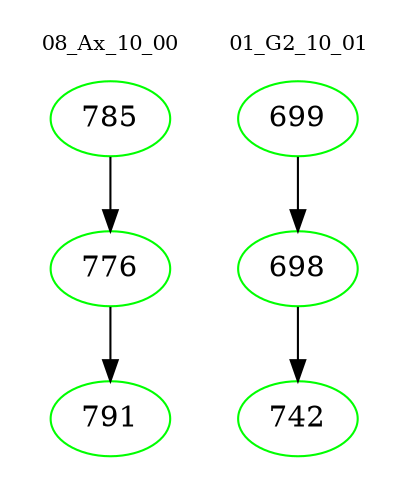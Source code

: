 digraph{
subgraph cluster_0 {
color = white
label = "08_Ax_10_00";
fontsize=10;
T0_785 [label="785", color="green"]
T0_785 -> T0_776 [color="black"]
T0_776 [label="776", color="green"]
T0_776 -> T0_791 [color="black"]
T0_791 [label="791", color="green"]
}
subgraph cluster_1 {
color = white
label = "01_G2_10_01";
fontsize=10;
T1_699 [label="699", color="green"]
T1_699 -> T1_698 [color="black"]
T1_698 [label="698", color="green"]
T1_698 -> T1_742 [color="black"]
T1_742 [label="742", color="green"]
}
}
